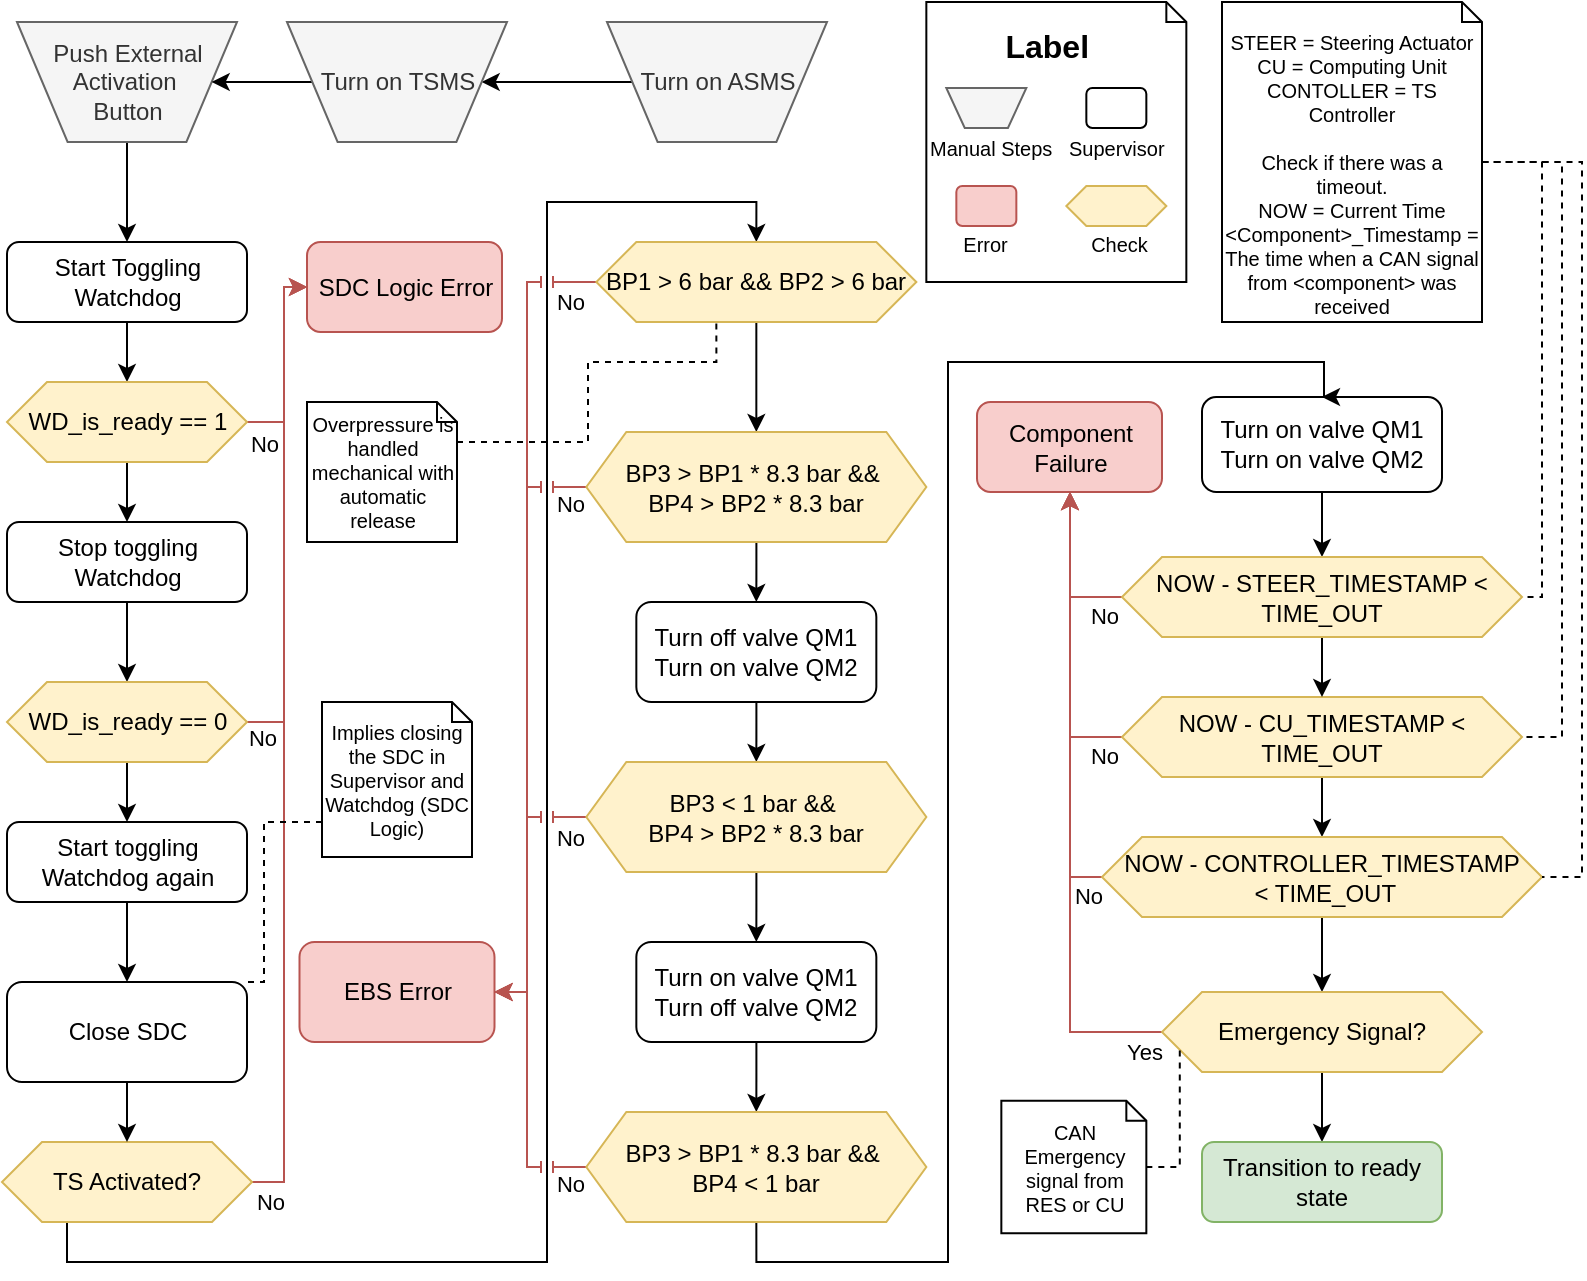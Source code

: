 <mxfile version="24.0.4" type="device">
  <diagram id="C5RBs43oDa-KdzZeNtuy" name="Page-1">
    <mxGraphModel dx="1195" dy="703" grid="1" gridSize="10" guides="1" tooltips="1" connect="1" arrows="1" fold="1" page="1" pageScale="1" pageWidth="827" pageHeight="1169" math="0" shadow="0">
      <root>
        <mxCell id="WIyWlLk6GJQsqaUBKTNV-0" />
        <mxCell id="WIyWlLk6GJQsqaUBKTNV-1" parent="WIyWlLk6GJQsqaUBKTNV-0" />
        <mxCell id="_P-o3jj2x-MagiqrzHoN-36" style="edgeStyle=orthogonalEdgeStyle;rounded=0;orthogonalLoop=1;jettySize=auto;html=1;" parent="WIyWlLk6GJQsqaUBKTNV-1" edge="1">
          <mxGeometry relative="1" as="geometry">
            <mxPoint x="550" y="60.0" as="sourcePoint" />
          </mxGeometry>
        </mxCell>
        <mxCell id="_P-o3jj2x-MagiqrzHoN-37" style="edgeStyle=orthogonalEdgeStyle;rounded=0;orthogonalLoop=1;jettySize=auto;html=1;" parent="WIyWlLk6GJQsqaUBKTNV-1" edge="1">
          <mxGeometry relative="1" as="geometry">
            <mxPoint x="550" y="120" as="sourcePoint" />
          </mxGeometry>
        </mxCell>
        <mxCell id="_P-o3jj2x-MagiqrzHoN-39" style="edgeStyle=orthogonalEdgeStyle;rounded=0;orthogonalLoop=1;jettySize=auto;html=1;" parent="WIyWlLk6GJQsqaUBKTNV-1" edge="1">
          <mxGeometry relative="1" as="geometry">
            <mxPoint x="550" y="275.0" as="sourcePoint" />
          </mxGeometry>
        </mxCell>
        <mxCell id="TlEk8xUyTdZgp2CP_TQV-13" value="&lt;div style=&quot;text-align: center;&quot;&gt;&lt;b&gt;&lt;font style=&quot;font-size: 16px;&quot;&gt;Label&lt;/font&gt;&lt;/b&gt;&lt;/div&gt;&lt;b&gt;&lt;div&gt;&lt;b&gt;&lt;br&gt;&lt;/b&gt;&lt;/div&gt;&lt;div&gt;&lt;b&gt;&lt;br&gt;&lt;/b&gt;&lt;/div&gt;&lt;div&gt;&lt;br&gt;&lt;/div&gt;&lt;/b&gt;Manual Steps&amp;nbsp; &amp;nbsp;Supervisor&lt;div&gt;&lt;br&gt;&lt;/div&gt;&lt;div&gt;&lt;br&gt;&lt;/div&gt;&lt;div&gt;&lt;br&gt;&lt;/div&gt;&lt;div&gt;&amp;nbsp; &amp;nbsp; &amp;nbsp; Error&amp;nbsp; &amp;nbsp; &amp;nbsp; &amp;nbsp; &amp;nbsp; &amp;nbsp; &amp;nbsp; &amp;nbsp;Check&lt;/div&gt;" style="shape=note;size=10;whiteSpace=wrap;html=1;fontSize=10;align=left;" parent="WIyWlLk6GJQsqaUBKTNV-1" vertex="1">
          <mxGeometry x="481.17" y="190" width="130" height="140" as="geometry" />
        </mxCell>
        <mxCell id="TlEk8xUyTdZgp2CP_TQV-12" value="" style="verticalLabelPosition=middle;verticalAlign=middle;html=1;shape=trapezoid;perimeter=trapezoidPerimeter;whiteSpace=wrap;size=0.23;arcSize=10;flipV=1;labelPosition=center;align=center;fillColor=#f5f5f5;fontColor=#333333;strokeColor=#666666;" parent="WIyWlLk6GJQsqaUBKTNV-1" vertex="1">
          <mxGeometry x="491.17" y="233" width="40" height="20" as="geometry" />
        </mxCell>
        <mxCell id="TlEk8xUyTdZgp2CP_TQV-14" value="" style="rounded=1;whiteSpace=wrap;html=1;fontSize=12;glass=0;strokeWidth=1;shadow=0;" parent="WIyWlLk6GJQsqaUBKTNV-1" vertex="1">
          <mxGeometry x="561.17" y="233" width="30" height="20" as="geometry" />
        </mxCell>
        <mxCell id="TlEk8xUyTdZgp2CP_TQV-15" value="" style="shape=hexagon;perimeter=hexagonPerimeter2;whiteSpace=wrap;html=1;fixedSize=1;fillColor=#fff2cc;strokeColor=#d6b656;size=10;" parent="WIyWlLk6GJQsqaUBKTNV-1" vertex="1">
          <mxGeometry x="551.17" y="282" width="50" height="20" as="geometry" />
        </mxCell>
        <mxCell id="TlEk8xUyTdZgp2CP_TQV-16" value="" style="rounded=1;whiteSpace=wrap;html=1;fillColor=#f8cecc;strokeColor=#b85450;" parent="WIyWlLk6GJQsqaUBKTNV-1" vertex="1">
          <mxGeometry x="496.17" y="282" width="30" height="20" as="geometry" />
        </mxCell>
        <mxCell id="TlEk8xUyTdZgp2CP_TQV-65" style="edgeStyle=orthogonalEdgeStyle;rounded=0;orthogonalLoop=1;jettySize=auto;html=1;entryX=0;entryY=0.5;entryDx=0;entryDy=0;fillColor=#f8cecc;strokeColor=#b85450;" parent="WIyWlLk6GJQsqaUBKTNV-1" source="TlEk8xUyTdZgp2CP_TQV-20" target="TlEk8xUyTdZgp2CP_TQV-63" edge="1">
          <mxGeometry relative="1" as="geometry">
            <Array as="points">
              <mxPoint x="160" y="780" />
              <mxPoint x="160" y="333" />
            </Array>
          </mxGeometry>
        </mxCell>
        <mxCell id="TlEk8xUyTdZgp2CP_TQV-130" value="No" style="edgeLabel;html=1;align=center;verticalAlign=middle;resizable=0;points=[];" parent="TlEk8xUyTdZgp2CP_TQV-65" vertex="1" connectable="0">
          <mxGeometry x="-0.965" y="1" relative="1" as="geometry">
            <mxPoint y="11" as="offset" />
          </mxGeometry>
        </mxCell>
        <mxCell id="TlEk8xUyTdZgp2CP_TQV-90" style="edgeStyle=orthogonalEdgeStyle;rounded=0;orthogonalLoop=1;jettySize=auto;html=1;entryX=0.5;entryY=0;entryDx=0;entryDy=0;" parent="WIyWlLk6GJQsqaUBKTNV-1" source="TlEk8xUyTdZgp2CP_TQV-20" target="TlEk8xUyTdZgp2CP_TQV-46" edge="1">
          <mxGeometry relative="1" as="geometry">
            <Array as="points">
              <mxPoint x="51.5" y="820" />
              <mxPoint x="291.5" y="820" />
              <mxPoint x="291.5" y="290" />
              <mxPoint x="396.5" y="290" />
            </Array>
          </mxGeometry>
        </mxCell>
        <mxCell id="TlEk8xUyTdZgp2CP_TQV-20" value="TS Activated?" style="shape=hexagon;perimeter=hexagonPerimeter2;whiteSpace=wrap;html=1;fixedSize=1;fillColor=#fff2cc;strokeColor=#d6b656;" parent="WIyWlLk6GJQsqaUBKTNV-1" vertex="1">
          <mxGeometry x="19" y="760" width="125" height="40" as="geometry" />
        </mxCell>
        <mxCell id="TlEk8xUyTdZgp2CP_TQV-43" style="edgeStyle=orthogonalEdgeStyle;rounded=0;orthogonalLoop=1;jettySize=auto;html=1;" parent="WIyWlLk6GJQsqaUBKTNV-1" source="TlEk8xUyTdZgp2CP_TQV-21" target="TlEk8xUyTdZgp2CP_TQV-20" edge="1">
          <mxGeometry relative="1" as="geometry" />
        </mxCell>
        <mxCell id="TlEk8xUyTdZgp2CP_TQV-21" value="Close SDC" style="rounded=1;whiteSpace=wrap;html=1;" parent="WIyWlLk6GJQsqaUBKTNV-1" vertex="1">
          <mxGeometry x="21.5" y="680" width="120" height="50" as="geometry" />
        </mxCell>
        <mxCell id="TlEk8xUyTdZgp2CP_TQV-22" style="edgeStyle=orthogonalEdgeStyle;rounded=0;orthogonalLoop=1;jettySize=auto;html=1;" parent="WIyWlLk6GJQsqaUBKTNV-1" source="TlEk8xUyTdZgp2CP_TQV-23" target="TlEk8xUyTdZgp2CP_TQV-34" edge="1">
          <mxGeometry relative="1" as="geometry">
            <mxPoint x="81.5" y="380" as="targetPoint" />
          </mxGeometry>
        </mxCell>
        <mxCell id="TlEk8xUyTdZgp2CP_TQV-23" value="Start Toggling Watchdog" style="rounded=1;whiteSpace=wrap;html=1;fontSize=12;glass=0;strokeWidth=1;shadow=0;" parent="WIyWlLk6GJQsqaUBKTNV-1" vertex="1">
          <mxGeometry x="21.5" y="310" width="120" height="40" as="geometry" />
        </mxCell>
        <mxCell id="TlEk8xUyTdZgp2CP_TQV-24" style="edgeStyle=orthogonalEdgeStyle;rounded=0;orthogonalLoop=1;jettySize=auto;html=1;" parent="WIyWlLk6GJQsqaUBKTNV-1" source="TlEk8xUyTdZgp2CP_TQV-34" target="TlEk8xUyTdZgp2CP_TQV-26" edge="1">
          <mxGeometry relative="1" as="geometry">
            <mxPoint x="81.5" y="420" as="sourcePoint" />
          </mxGeometry>
        </mxCell>
        <mxCell id="TlEk8xUyTdZgp2CP_TQV-25" style="edgeStyle=orthogonalEdgeStyle;rounded=0;orthogonalLoop=1;jettySize=auto;html=1;" parent="WIyWlLk6GJQsqaUBKTNV-1" source="TlEk8xUyTdZgp2CP_TQV-26" target="TlEk8xUyTdZgp2CP_TQV-30" edge="1">
          <mxGeometry relative="1" as="geometry">
            <mxPoint x="81.5" y="520" as="targetPoint" />
          </mxGeometry>
        </mxCell>
        <mxCell id="TlEk8xUyTdZgp2CP_TQV-26" value="Stop toggling Watchdog" style="rounded=1;whiteSpace=wrap;html=1;" parent="WIyWlLk6GJQsqaUBKTNV-1" vertex="1">
          <mxGeometry x="21.5" y="450" width="120" height="40" as="geometry" />
        </mxCell>
        <mxCell id="TlEk8xUyTdZgp2CP_TQV-27" style="edgeStyle=orthogonalEdgeStyle;rounded=0;orthogonalLoop=1;jettySize=auto;html=1;" parent="WIyWlLk6GJQsqaUBKTNV-1" source="TlEk8xUyTdZgp2CP_TQV-30" target="TlEk8xUyTdZgp2CP_TQV-31" edge="1">
          <mxGeometry relative="1" as="geometry" />
        </mxCell>
        <mxCell id="TlEk8xUyTdZgp2CP_TQV-67" style="edgeStyle=orthogonalEdgeStyle;rounded=0;orthogonalLoop=1;jettySize=auto;html=1;entryX=0;entryY=0.5;entryDx=0;entryDy=0;fillColor=#f8cecc;strokeColor=#b85450;" parent="WIyWlLk6GJQsqaUBKTNV-1" source="TlEk8xUyTdZgp2CP_TQV-30" target="TlEk8xUyTdZgp2CP_TQV-63" edge="1">
          <mxGeometry relative="1" as="geometry">
            <Array as="points">
              <mxPoint x="160" y="550" />
              <mxPoint x="160" y="333" />
            </Array>
          </mxGeometry>
        </mxCell>
        <mxCell id="TlEk8xUyTdZgp2CP_TQV-129" value="No" style="edgeLabel;html=1;align=center;verticalAlign=middle;resizable=0;points=[];" parent="TlEk8xUyTdZgp2CP_TQV-67" vertex="1" connectable="0">
          <mxGeometry x="-0.942" relative="1" as="geometry">
            <mxPoint y="8" as="offset" />
          </mxGeometry>
        </mxCell>
        <mxCell id="TlEk8xUyTdZgp2CP_TQV-30" value="WD_is_ready == 0" style="shape=hexagon;perimeter=hexagonPerimeter2;whiteSpace=wrap;html=1;fixedSize=1;fillColor=#fff2cc;strokeColor=#d6b656;" parent="WIyWlLk6GJQsqaUBKTNV-1" vertex="1">
          <mxGeometry x="21.5" y="530" width="120" height="40" as="geometry" />
        </mxCell>
        <mxCell id="TlEk8xUyTdZgp2CP_TQV-42" style="edgeStyle=orthogonalEdgeStyle;rounded=0;orthogonalLoop=1;jettySize=auto;html=1;" parent="WIyWlLk6GJQsqaUBKTNV-1" source="TlEk8xUyTdZgp2CP_TQV-31" target="TlEk8xUyTdZgp2CP_TQV-21" edge="1">
          <mxGeometry relative="1" as="geometry" />
        </mxCell>
        <mxCell id="TlEk8xUyTdZgp2CP_TQV-31" value="Start toggling Watchdog again" style="rounded=1;whiteSpace=wrap;html=1;fontSize=12;glass=0;strokeWidth=1;shadow=0;" parent="WIyWlLk6GJQsqaUBKTNV-1" vertex="1">
          <mxGeometry x="21.5" y="600" width="120" height="40" as="geometry" />
        </mxCell>
        <mxCell id="TlEk8xUyTdZgp2CP_TQV-68" style="edgeStyle=orthogonalEdgeStyle;rounded=0;orthogonalLoop=1;jettySize=auto;html=1;entryX=0;entryY=0.5;entryDx=0;entryDy=0;fillColor=#f8cecc;strokeColor=#b85450;" parent="WIyWlLk6GJQsqaUBKTNV-1" source="TlEk8xUyTdZgp2CP_TQV-34" target="TlEk8xUyTdZgp2CP_TQV-63" edge="1">
          <mxGeometry relative="1" as="geometry">
            <Array as="points">
              <mxPoint x="160" y="400" />
              <mxPoint x="160" y="333" />
            </Array>
          </mxGeometry>
        </mxCell>
        <mxCell id="TlEk8xUyTdZgp2CP_TQV-128" value="No" style="edgeLabel;html=1;align=center;verticalAlign=middle;resizable=0;points=[];" parent="TlEk8xUyTdZgp2CP_TQV-68" vertex="1" connectable="0">
          <mxGeometry x="-0.839" relative="1" as="geometry">
            <mxPoint y="11" as="offset" />
          </mxGeometry>
        </mxCell>
        <mxCell id="TlEk8xUyTdZgp2CP_TQV-34" value="WD_is_ready == 1" style="shape=hexagon;perimeter=hexagonPerimeter2;whiteSpace=wrap;html=1;fixedSize=1;fillColor=#fff2cc;strokeColor=#d6b656;" parent="WIyWlLk6GJQsqaUBKTNV-1" vertex="1">
          <mxGeometry x="21.5" y="380" width="120" height="40" as="geometry" />
        </mxCell>
        <mxCell id="TlEk8xUyTdZgp2CP_TQV-35" style="edgeStyle=orthogonalEdgeStyle;rounded=0;orthogonalLoop=1;jettySize=auto;html=1;" parent="WIyWlLk6GJQsqaUBKTNV-1" source="TlEk8xUyTdZgp2CP_TQV-36" target="TlEk8xUyTdZgp2CP_TQV-23" edge="1">
          <mxGeometry relative="1" as="geometry" />
        </mxCell>
        <mxCell id="TlEk8xUyTdZgp2CP_TQV-36" value="Push External Activation&amp;nbsp;&lt;div&gt;Button&lt;/div&gt;" style="verticalLabelPosition=middle;verticalAlign=middle;html=1;shape=trapezoid;perimeter=trapezoidPerimeter;whiteSpace=wrap;size=0.23;arcSize=10;flipV=1;labelPosition=center;align=center;fillColor=#f5f5f5;fontColor=#333333;strokeColor=#666666;" parent="WIyWlLk6GJQsqaUBKTNV-1" vertex="1">
          <mxGeometry x="26.5" y="200" width="110" height="60" as="geometry" />
        </mxCell>
        <mxCell id="TlEk8xUyTdZgp2CP_TQV-39" style="edgeStyle=orthogonalEdgeStyle;rounded=0;orthogonalLoop=1;jettySize=auto;html=1;" parent="WIyWlLk6GJQsqaUBKTNV-1" source="TlEk8xUyTdZgp2CP_TQV-40" target="TlEk8xUyTdZgp2CP_TQV-41" edge="1">
          <mxGeometry relative="1" as="geometry" />
        </mxCell>
        <mxCell id="TlEk8xUyTdZgp2CP_TQV-40" value="Turn on ASMS" style="verticalLabelPosition=middle;verticalAlign=middle;html=1;shape=trapezoid;perimeter=trapezoidPerimeter;whiteSpace=wrap;size=0.23;arcSize=10;flipV=1;labelPosition=center;align=center;fillColor=#f5f5f5;fontColor=#333333;strokeColor=#666666;" parent="WIyWlLk6GJQsqaUBKTNV-1" vertex="1">
          <mxGeometry x="321.5" y="200" width="110" height="60" as="geometry" />
        </mxCell>
        <mxCell id="TlEk8xUyTdZgp2CP_TQV-88" style="edgeStyle=orthogonalEdgeStyle;rounded=0;orthogonalLoop=1;jettySize=auto;html=1;entryX=1;entryY=0.5;entryDx=0;entryDy=0;" parent="WIyWlLk6GJQsqaUBKTNV-1" source="TlEk8xUyTdZgp2CP_TQV-41" target="TlEk8xUyTdZgp2CP_TQV-36" edge="1">
          <mxGeometry relative="1" as="geometry" />
        </mxCell>
        <mxCell id="TlEk8xUyTdZgp2CP_TQV-41" value="Turn on TSMS" style="verticalLabelPosition=middle;verticalAlign=middle;html=1;shape=trapezoid;perimeter=trapezoidPerimeter;whiteSpace=wrap;size=0.23;arcSize=10;flipV=1;labelPosition=center;align=center;fillColor=#f5f5f5;fontColor=#333333;strokeColor=#666666;" parent="WIyWlLk6GJQsqaUBKTNV-1" vertex="1">
          <mxGeometry x="161.5" y="200" width="110" height="60" as="geometry" />
        </mxCell>
        <mxCell id="TlEk8xUyTdZgp2CP_TQV-44" style="edgeStyle=orthogonalEdgeStyle;rounded=0;orthogonalLoop=1;jettySize=auto;html=1;entryX=0.5;entryY=0;entryDx=0;entryDy=0;" parent="WIyWlLk6GJQsqaUBKTNV-1" source="TlEk8xUyTdZgp2CP_TQV-46" target="TlEk8xUyTdZgp2CP_TQV-48" edge="1">
          <mxGeometry relative="1" as="geometry">
            <mxPoint x="396.17" y="380" as="targetPoint" />
            <mxPoint x="396.17" y="350" as="sourcePoint" />
          </mxGeometry>
        </mxCell>
        <mxCell id="TlEk8xUyTdZgp2CP_TQV-69" style="edgeStyle=orthogonalEdgeStyle;rounded=0;orthogonalLoop=1;jettySize=auto;html=1;entryX=1;entryY=0.5;entryDx=0;entryDy=0;fillColor=#f8cecc;strokeColor=#b85450;jumpStyle=line;" parent="WIyWlLk6GJQsqaUBKTNV-1" source="TlEk8xUyTdZgp2CP_TQV-46" target="TlEk8xUyTdZgp2CP_TQV-62" edge="1">
          <mxGeometry relative="1" as="geometry">
            <Array as="points">
              <mxPoint x="281.5" y="330" />
              <mxPoint x="281.5" y="685" />
            </Array>
          </mxGeometry>
        </mxCell>
        <mxCell id="TlEk8xUyTdZgp2CP_TQV-127" value="No" style="edgeLabel;html=1;align=center;verticalAlign=middle;resizable=0;points=[];" parent="TlEk8xUyTdZgp2CP_TQV-69" vertex="1" connectable="0">
          <mxGeometry x="-0.936" y="-1" relative="1" as="geometry">
            <mxPoint y="11" as="offset" />
          </mxGeometry>
        </mxCell>
        <mxCell id="TlEk8xUyTdZgp2CP_TQV-46" value="BP1 &amp;gt; 6 bar &amp;amp;&amp;amp; BP2 &amp;gt; 6 bar" style="shape=hexagon;perimeter=hexagonPerimeter2;whiteSpace=wrap;html=1;fixedSize=1;fillColor=#fff2cc;strokeColor=#d6b656;" parent="WIyWlLk6GJQsqaUBKTNV-1" vertex="1">
          <mxGeometry x="316.17" y="310" width="160" height="40" as="geometry" />
        </mxCell>
        <mxCell id="TlEk8xUyTdZgp2CP_TQV-70" style="edgeStyle=orthogonalEdgeStyle;rounded=0;orthogonalLoop=1;jettySize=auto;html=1;entryX=1;entryY=0.5;entryDx=0;entryDy=0;fillColor=#f8cecc;strokeColor=#b85450;jumpStyle=line;" parent="WIyWlLk6GJQsqaUBKTNV-1" source="TlEk8xUyTdZgp2CP_TQV-48" target="TlEk8xUyTdZgp2CP_TQV-62" edge="1">
          <mxGeometry relative="1" as="geometry">
            <Array as="points">
              <mxPoint x="281.5" y="433" />
              <mxPoint x="281.5" y="685" />
            </Array>
          </mxGeometry>
        </mxCell>
        <mxCell id="TlEk8xUyTdZgp2CP_TQV-126" value="No" style="edgeLabel;html=1;align=center;verticalAlign=middle;resizable=0;points=[];" parent="TlEk8xUyTdZgp2CP_TQV-70" vertex="1" connectable="0">
          <mxGeometry x="-0.946" relative="1" as="geometry">
            <mxPoint y="8" as="offset" />
          </mxGeometry>
        </mxCell>
        <mxCell id="TlEk8xUyTdZgp2CP_TQV-95" style="edgeStyle=orthogonalEdgeStyle;rounded=0;orthogonalLoop=1;jettySize=auto;html=1;entryX=0.5;entryY=0;entryDx=0;entryDy=0;" parent="WIyWlLk6GJQsqaUBKTNV-1" source="TlEk8xUyTdZgp2CP_TQV-48" target="TlEk8xUyTdZgp2CP_TQV-49" edge="1">
          <mxGeometry relative="1" as="geometry" />
        </mxCell>
        <mxCell id="TlEk8xUyTdZgp2CP_TQV-48" value="BP3 &amp;gt; BP1 * 8.3 bar &amp;amp;&amp;amp;&amp;nbsp;&lt;div&gt;BP4 &amp;gt; BP2 * 8.3 bar&lt;/div&gt;" style="shape=hexagon;perimeter=hexagonPerimeter2;whiteSpace=wrap;html=1;fixedSize=1;fillColor=#fff2cc;strokeColor=#d6b656;" parent="WIyWlLk6GJQsqaUBKTNV-1" vertex="1">
          <mxGeometry x="311.17" y="405" width="170" height="55" as="geometry" />
        </mxCell>
        <mxCell id="TlEk8xUyTdZgp2CP_TQV-96" style="edgeStyle=orthogonalEdgeStyle;rounded=0;orthogonalLoop=1;jettySize=auto;html=1;entryX=0.5;entryY=0;entryDx=0;entryDy=0;" parent="WIyWlLk6GJQsqaUBKTNV-1" source="TlEk8xUyTdZgp2CP_TQV-49" target="TlEk8xUyTdZgp2CP_TQV-52" edge="1">
          <mxGeometry relative="1" as="geometry" />
        </mxCell>
        <mxCell id="TlEk8xUyTdZgp2CP_TQV-49" value="Turn off valve QM1&lt;div&gt;Turn on valve QM2&lt;/div&gt;" style="rounded=1;whiteSpace=wrap;html=1;" parent="WIyWlLk6GJQsqaUBKTNV-1" vertex="1">
          <mxGeometry x="336.17" y="490" width="120" height="50" as="geometry" />
        </mxCell>
        <mxCell id="TlEk8xUyTdZgp2CP_TQV-99" style="edgeStyle=orthogonalEdgeStyle;rounded=0;orthogonalLoop=1;jettySize=auto;html=1;entryX=0.5;entryY=0;entryDx=0;entryDy=0;" parent="WIyWlLk6GJQsqaUBKTNV-1" source="TlEk8xUyTdZgp2CP_TQV-50" target="TlEk8xUyTdZgp2CP_TQV-53" edge="1">
          <mxGeometry relative="1" as="geometry" />
        </mxCell>
        <mxCell id="TlEk8xUyTdZgp2CP_TQV-50" value="Turn on valve QM1&lt;div&gt;Turn off valve QM2&lt;/div&gt;" style="rounded=1;whiteSpace=wrap;html=1;" parent="WIyWlLk6GJQsqaUBKTNV-1" vertex="1">
          <mxGeometry x="336.17" y="660" width="120" height="50" as="geometry" />
        </mxCell>
        <mxCell id="TlEk8xUyTdZgp2CP_TQV-78" style="edgeStyle=orthogonalEdgeStyle;rounded=0;orthogonalLoop=1;jettySize=auto;html=1;entryX=0.5;entryY=0;entryDx=0;entryDy=0;" parent="WIyWlLk6GJQsqaUBKTNV-1" source="TlEk8xUyTdZgp2CP_TQV-51" target="TlEk8xUyTdZgp2CP_TQV-61" edge="1">
          <mxGeometry relative="1" as="geometry" />
        </mxCell>
        <mxCell id="TlEk8xUyTdZgp2CP_TQV-51" value="Turn on valve QM1&lt;div&gt;Turn on valve QM2&lt;/div&gt;" style="rounded=1;whiteSpace=wrap;html=1;" parent="WIyWlLk6GJQsqaUBKTNV-1" vertex="1">
          <mxGeometry x="619" y="387.5" width="120" height="47.5" as="geometry" />
        </mxCell>
        <mxCell id="TlEk8xUyTdZgp2CP_TQV-71" style="edgeStyle=orthogonalEdgeStyle;rounded=0;orthogonalLoop=1;jettySize=auto;html=1;entryX=1;entryY=0.5;entryDx=0;entryDy=0;fillColor=#f8cecc;strokeColor=#b85450;jumpStyle=line;" parent="WIyWlLk6GJQsqaUBKTNV-1" source="TlEk8xUyTdZgp2CP_TQV-52" target="TlEk8xUyTdZgp2CP_TQV-62" edge="1">
          <mxGeometry relative="1" as="geometry">
            <Array as="points">
              <mxPoint x="281.5" y="597" />
              <mxPoint x="281.5" y="685" />
            </Array>
          </mxGeometry>
        </mxCell>
        <mxCell id="TlEk8xUyTdZgp2CP_TQV-125" value="No" style="edgeLabel;html=1;align=center;verticalAlign=middle;resizable=0;points=[];" parent="TlEk8xUyTdZgp2CP_TQV-71" vertex="1" connectable="0">
          <mxGeometry x="-0.876" relative="1" as="geometry">
            <mxPoint y="10" as="offset" />
          </mxGeometry>
        </mxCell>
        <mxCell id="TlEk8xUyTdZgp2CP_TQV-98" style="edgeStyle=orthogonalEdgeStyle;rounded=0;orthogonalLoop=1;jettySize=auto;html=1;entryX=0.5;entryY=0;entryDx=0;entryDy=0;" parent="WIyWlLk6GJQsqaUBKTNV-1" source="TlEk8xUyTdZgp2CP_TQV-52" target="TlEk8xUyTdZgp2CP_TQV-50" edge="1">
          <mxGeometry relative="1" as="geometry" />
        </mxCell>
        <mxCell id="TlEk8xUyTdZgp2CP_TQV-52" value="BP3 &amp;lt; 1 bar &amp;amp;&amp;amp;&amp;nbsp;&lt;div&gt;BP4 &amp;gt; BP2 * 8.3 bar&lt;/div&gt;" style="shape=hexagon;perimeter=hexagonPerimeter2;whiteSpace=wrap;html=1;fixedSize=1;fillColor=#fff2cc;strokeColor=#d6b656;" parent="WIyWlLk6GJQsqaUBKTNV-1" vertex="1">
          <mxGeometry x="311.17" y="570" width="170" height="55" as="geometry" />
        </mxCell>
        <mxCell id="TlEk8xUyTdZgp2CP_TQV-73" style="edgeStyle=orthogonalEdgeStyle;rounded=0;orthogonalLoop=1;jettySize=auto;html=1;entryX=1;entryY=0.5;entryDx=0;entryDy=0;fillColor=#f8cecc;strokeColor=#b85450;jumpStyle=line;" parent="WIyWlLk6GJQsqaUBKTNV-1" source="TlEk8xUyTdZgp2CP_TQV-53" target="TlEk8xUyTdZgp2CP_TQV-62" edge="1">
          <mxGeometry relative="1" as="geometry">
            <Array as="points">
              <mxPoint x="281.5" y="773" />
              <mxPoint x="281.5" y="685" />
            </Array>
          </mxGeometry>
        </mxCell>
        <mxCell id="TlEk8xUyTdZgp2CP_TQV-124" value="No" style="edgeLabel;html=1;align=center;verticalAlign=middle;resizable=0;points=[];" parent="TlEk8xUyTdZgp2CP_TQV-73" vertex="1" connectable="0">
          <mxGeometry x="-0.875" y="1" relative="1" as="geometry">
            <mxPoint y="7" as="offset" />
          </mxGeometry>
        </mxCell>
        <mxCell id="TlEk8xUyTdZgp2CP_TQV-94" style="edgeStyle=orthogonalEdgeStyle;rounded=0;orthogonalLoop=1;jettySize=auto;html=1;entryX=0.5;entryY=0;entryDx=0;entryDy=0;exitX=0.5;exitY=1;exitDx=0;exitDy=0;" parent="WIyWlLk6GJQsqaUBKTNV-1" source="TlEk8xUyTdZgp2CP_TQV-53" target="TlEk8xUyTdZgp2CP_TQV-51" edge="1">
          <mxGeometry relative="1" as="geometry">
            <Array as="points">
              <mxPoint x="396" y="820" />
              <mxPoint x="492" y="820" />
              <mxPoint x="492" y="370" />
              <mxPoint x="680" y="370" />
              <mxPoint x="680" y="388" />
            </Array>
          </mxGeometry>
        </mxCell>
        <mxCell id="TlEk8xUyTdZgp2CP_TQV-53" value="BP3 &amp;gt; BP1 * 8.3 bar &amp;amp;&amp;amp;&amp;nbsp;&lt;div&gt;BP4 &amp;lt; 1 bar&lt;/div&gt;" style="shape=hexagon;perimeter=hexagonPerimeter2;whiteSpace=wrap;html=1;fixedSize=1;fillColor=#fff2cc;strokeColor=#d6b656;" parent="WIyWlLk6GJQsqaUBKTNV-1" vertex="1">
          <mxGeometry x="311.17" y="745" width="170" height="55" as="geometry" />
        </mxCell>
        <mxCell id="TlEk8xUyTdZgp2CP_TQV-54" style="edgeStyle=orthogonalEdgeStyle;rounded=0;orthogonalLoop=1;jettySize=auto;html=1;" parent="WIyWlLk6GJQsqaUBKTNV-1" source="TlEk8xUyTdZgp2CP_TQV-56" target="TlEk8xUyTdZgp2CP_TQV-58" edge="1">
          <mxGeometry relative="1" as="geometry">
            <mxPoint x="620.5" y="717.5" as="sourcePoint" />
            <mxPoint x="620.5" y="757.5" as="targetPoint" />
          </mxGeometry>
        </mxCell>
        <mxCell id="TlEk8xUyTdZgp2CP_TQV-85" style="edgeStyle=orthogonalEdgeStyle;rounded=0;orthogonalLoop=1;jettySize=auto;html=1;entryX=0.5;entryY=1;entryDx=0;entryDy=0;exitX=0;exitY=0.5;exitDx=0;exitDy=0;fillColor=#f8cecc;strokeColor=#b85450;" parent="WIyWlLk6GJQsqaUBKTNV-1" source="TlEk8xUyTdZgp2CP_TQV-56" target="TlEk8xUyTdZgp2CP_TQV-64" edge="1">
          <mxGeometry relative="1" as="geometry">
            <Array as="points">
              <mxPoint x="553" y="558" />
              <mxPoint x="553" y="435" />
            </Array>
          </mxGeometry>
        </mxCell>
        <mxCell id="TlEk8xUyTdZgp2CP_TQV-120" value="No" style="edgeLabel;html=1;align=center;verticalAlign=middle;resizable=0;points=[];" parent="TlEk8xUyTdZgp2CP_TQV-85" vertex="1" connectable="0">
          <mxGeometry x="-0.834" relative="1" as="geometry">
            <mxPoint x="3" y="9" as="offset" />
          </mxGeometry>
        </mxCell>
        <mxCell id="TlEk8xUyTdZgp2CP_TQV-56" value="NOW - CU_TIMESTAMP &amp;lt; TIME_OUT" style="shape=hexagon;perimeter=hexagonPerimeter2;whiteSpace=wrap;html=1;fixedSize=1;fillColor=#fff2cc;strokeColor=#d6b656;" parent="WIyWlLk6GJQsqaUBKTNV-1" vertex="1">
          <mxGeometry x="579" y="537.5" width="200" height="40" as="geometry" />
        </mxCell>
        <mxCell id="TlEk8xUyTdZgp2CP_TQV-80" style="edgeStyle=orthogonalEdgeStyle;rounded=0;orthogonalLoop=1;jettySize=auto;html=1;entryX=0.5;entryY=0;entryDx=0;entryDy=0;" parent="WIyWlLk6GJQsqaUBKTNV-1" source="TlEk8xUyTdZgp2CP_TQV-58" target="TlEk8xUyTdZgp2CP_TQV-79" edge="1">
          <mxGeometry relative="1" as="geometry" />
        </mxCell>
        <mxCell id="TlEk8xUyTdZgp2CP_TQV-86" style="edgeStyle=orthogonalEdgeStyle;rounded=0;orthogonalLoop=1;jettySize=auto;html=1;entryX=0.5;entryY=1;entryDx=0;entryDy=0;exitX=0;exitY=0.5;exitDx=0;exitDy=0;fillColor=#f8cecc;strokeColor=#b85450;" parent="WIyWlLk6GJQsqaUBKTNV-1" source="TlEk8xUyTdZgp2CP_TQV-58" target="TlEk8xUyTdZgp2CP_TQV-64" edge="1">
          <mxGeometry relative="1" as="geometry">
            <Array as="points">
              <mxPoint x="553" y="628" />
              <mxPoint x="553" y="435" />
            </Array>
          </mxGeometry>
        </mxCell>
        <mxCell id="TlEk8xUyTdZgp2CP_TQV-121" value="No" style="edgeLabel;html=1;align=center;verticalAlign=middle;resizable=0;points=[];" parent="TlEk8xUyTdZgp2CP_TQV-86" vertex="1" connectable="0">
          <mxGeometry x="-0.927" relative="1" as="geometry">
            <mxPoint y="9" as="offset" />
          </mxGeometry>
        </mxCell>
        <mxCell id="TlEk8xUyTdZgp2CP_TQV-58" value="NOW - CONTROLLER_TIMESTAMP&lt;div&gt;&amp;nbsp;&amp;lt; TIME_OUT&lt;/div&gt;" style="shape=hexagon;perimeter=hexagonPerimeter2;whiteSpace=wrap;html=1;fixedSize=1;fillColor=#fff2cc;strokeColor=#d6b656;" parent="WIyWlLk6GJQsqaUBKTNV-1" vertex="1">
          <mxGeometry x="569" y="607.5" width="220" height="40" as="geometry" />
        </mxCell>
        <mxCell id="TlEk8xUyTdZgp2CP_TQV-59" style="edgeStyle=orthogonalEdgeStyle;rounded=0;orthogonalLoop=1;jettySize=auto;html=1;" parent="WIyWlLk6GJQsqaUBKTNV-1" source="TlEk8xUyTdZgp2CP_TQV-61" target="TlEk8xUyTdZgp2CP_TQV-56" edge="1">
          <mxGeometry relative="1" as="geometry" />
        </mxCell>
        <mxCell id="TlEk8xUyTdZgp2CP_TQV-84" style="edgeStyle=orthogonalEdgeStyle;rounded=0;orthogonalLoop=1;jettySize=auto;html=1;entryX=0.5;entryY=1;entryDx=0;entryDy=0;exitX=0;exitY=0.5;exitDx=0;exitDy=0;fillColor=#f8cecc;strokeColor=#b85450;" parent="WIyWlLk6GJQsqaUBKTNV-1" source="TlEk8xUyTdZgp2CP_TQV-61" target="TlEk8xUyTdZgp2CP_TQV-64" edge="1">
          <mxGeometry relative="1" as="geometry">
            <Array as="points">
              <mxPoint x="553" y="488" />
              <mxPoint x="553" y="435" />
            </Array>
          </mxGeometry>
        </mxCell>
        <mxCell id="TlEk8xUyTdZgp2CP_TQV-119" value="No" style="edgeLabel;html=1;align=center;verticalAlign=middle;resizable=0;points=[];" parent="TlEk8xUyTdZgp2CP_TQV-84" vertex="1" connectable="0">
          <mxGeometry x="-0.771" y="1" relative="1" as="geometry">
            <mxPoint y="8" as="offset" />
          </mxGeometry>
        </mxCell>
        <mxCell id="TlEk8xUyTdZgp2CP_TQV-61" value="NOW - STEER_TIMESTAMP &amp;lt; TIME_OUT" style="shape=hexagon;perimeter=hexagonPerimeter2;whiteSpace=wrap;html=1;fixedSize=1;fillColor=#fff2cc;strokeColor=#d6b656;" parent="WIyWlLk6GJQsqaUBKTNV-1" vertex="1">
          <mxGeometry x="579" y="467.5" width="200" height="40" as="geometry" />
        </mxCell>
        <mxCell id="TlEk8xUyTdZgp2CP_TQV-62" value="EBS Error" style="rounded=1;whiteSpace=wrap;html=1;fillColor=#f8cecc;strokeColor=#b85450;" parent="WIyWlLk6GJQsqaUBKTNV-1" vertex="1">
          <mxGeometry x="167.75" y="660" width="97.5" height="50" as="geometry" />
        </mxCell>
        <mxCell id="TlEk8xUyTdZgp2CP_TQV-63" value="SDC Logic Error" style="rounded=1;whiteSpace=wrap;html=1;fillColor=#f8cecc;strokeColor=#b85450;" parent="WIyWlLk6GJQsqaUBKTNV-1" vertex="1">
          <mxGeometry x="171.5" y="310" width="97.5" height="45" as="geometry" />
        </mxCell>
        <mxCell id="TlEk8xUyTdZgp2CP_TQV-64" value="Component Failure" style="rounded=1;whiteSpace=wrap;html=1;fillColor=#f8cecc;strokeColor=#b85450;" parent="WIyWlLk6GJQsqaUBKTNV-1" vertex="1">
          <mxGeometry x="506.5" y="390" width="92.5" height="45" as="geometry" />
        </mxCell>
        <mxCell id="TlEk8xUyTdZgp2CP_TQV-82" style="edgeStyle=orthogonalEdgeStyle;rounded=0;orthogonalLoop=1;jettySize=auto;html=1;entryX=0.5;entryY=0;entryDx=0;entryDy=0;" parent="WIyWlLk6GJQsqaUBKTNV-1" source="TlEk8xUyTdZgp2CP_TQV-79" target="TlEk8xUyTdZgp2CP_TQV-81" edge="1">
          <mxGeometry relative="1" as="geometry" />
        </mxCell>
        <mxCell id="TlEk8xUyTdZgp2CP_TQV-93" style="edgeStyle=orthogonalEdgeStyle;rounded=0;orthogonalLoop=1;jettySize=auto;html=1;entryX=0.5;entryY=1;entryDx=0;entryDy=0;exitX=0;exitY=0.5;exitDx=0;exitDy=0;fillColor=#f8cecc;strokeColor=#b85450;" parent="WIyWlLk6GJQsqaUBKTNV-1" source="TlEk8xUyTdZgp2CP_TQV-79" target="TlEk8xUyTdZgp2CP_TQV-64" edge="1">
          <mxGeometry relative="1" as="geometry">
            <Array as="points">
              <mxPoint x="553" y="705" />
              <mxPoint x="553" y="435" />
            </Array>
          </mxGeometry>
        </mxCell>
        <mxCell id="TlEk8xUyTdZgp2CP_TQV-122" value="Yes" style="edgeLabel;html=1;align=center;verticalAlign=middle;resizable=0;points=[];" parent="TlEk8xUyTdZgp2CP_TQV-93" vertex="1" connectable="0">
          <mxGeometry x="-0.878" y="2" relative="1" as="geometry">
            <mxPoint x="10" y="8" as="offset" />
          </mxGeometry>
        </mxCell>
        <mxCell id="TlEk8xUyTdZgp2CP_TQV-79" value="Emergency Signal?" style="shape=hexagon;perimeter=hexagonPerimeter2;whiteSpace=wrap;html=1;fixedSize=1;fillColor=#fff2cc;strokeColor=#d6b656;" parent="WIyWlLk6GJQsqaUBKTNV-1" vertex="1">
          <mxGeometry x="599" y="685" width="160" height="40" as="geometry" />
        </mxCell>
        <mxCell id="TlEk8xUyTdZgp2CP_TQV-81" value="Transition to ready state" style="rounded=1;whiteSpace=wrap;html=1;fillColor=#d5e8d4;strokeColor=#82b366;" parent="WIyWlLk6GJQsqaUBKTNV-1" vertex="1">
          <mxGeometry x="619" y="760" width="120" height="40" as="geometry" />
        </mxCell>
        <mxCell id="TlEk8xUyTdZgp2CP_TQV-105" style="edgeStyle=orthogonalEdgeStyle;rounded=0;orthogonalLoop=1;jettySize=auto;html=1;entryX=1;entryY=0.5;entryDx=0;entryDy=0;exitX=0.998;exitY=0.5;exitDx=0;exitDy=0;exitPerimeter=0;endArrow=none;endFill=0;dashed=1;" parent="WIyWlLk6GJQsqaUBKTNV-1" source="TlEk8xUyTdZgp2CP_TQV-101" target="TlEk8xUyTdZgp2CP_TQV-61" edge="1">
          <mxGeometry relative="1" as="geometry">
            <Array as="points">
              <mxPoint x="789" y="270" />
              <mxPoint x="789" y="488" />
            </Array>
          </mxGeometry>
        </mxCell>
        <mxCell id="TlEk8xUyTdZgp2CP_TQV-106" style="edgeStyle=orthogonalEdgeStyle;rounded=0;orthogonalLoop=1;jettySize=auto;html=1;entryX=1;entryY=0.5;entryDx=0;entryDy=0;exitX=1.002;exitY=0.5;exitDx=0;exitDy=0;exitPerimeter=0;endArrow=none;endFill=0;dashed=1;" parent="WIyWlLk6GJQsqaUBKTNV-1" source="TlEk8xUyTdZgp2CP_TQV-101" target="TlEk8xUyTdZgp2CP_TQV-56" edge="1">
          <mxGeometry relative="1" as="geometry">
            <Array as="points">
              <mxPoint x="799" y="270" />
              <mxPoint x="799" y="558" />
            </Array>
          </mxGeometry>
        </mxCell>
        <mxCell id="TlEk8xUyTdZgp2CP_TQV-107" style="edgeStyle=orthogonalEdgeStyle;rounded=0;orthogonalLoop=1;jettySize=auto;html=1;entryX=1;entryY=0.5;entryDx=0;entryDy=0;exitX=1.002;exitY=0.5;exitDx=0;exitDy=0;exitPerimeter=0;endArrow=none;endFill=0;dashed=1;" parent="WIyWlLk6GJQsqaUBKTNV-1" source="TlEk8xUyTdZgp2CP_TQV-101" target="TlEk8xUyTdZgp2CP_TQV-58" edge="1">
          <mxGeometry relative="1" as="geometry">
            <Array as="points">
              <mxPoint x="809" y="270" />
              <mxPoint x="809" y="628" />
            </Array>
          </mxGeometry>
        </mxCell>
        <mxCell id="TlEk8xUyTdZgp2CP_TQV-101" value="&lt;div&gt;&lt;br&gt;&lt;/div&gt;&lt;div&gt;&lt;div&gt;&lt;div&gt;&lt;span style=&quot;background-color: initial;&quot;&gt;STEER = Steering Actuator&lt;/span&gt;&lt;/div&gt;&lt;div&gt;CU = Computing Unit&lt;/div&gt;&lt;div&gt;CONTOLLER = TS Controller&lt;/div&gt;&lt;div&gt;&lt;br&gt;&lt;/div&gt;&lt;/div&gt;&lt;div&gt;Check if there was a timeout.&lt;br&gt;&lt;/div&gt;&lt;div&gt;NOW = Current Time&lt;/div&gt;&lt;div&gt;&amp;lt;Component&amp;gt;_Timestamp = The time when a CAN signal from &amp;lt;component&amp;gt; was received&lt;/div&gt;&lt;/div&gt;" style="shape=note;size=10;whiteSpace=wrap;html=1;fontSize=10;" parent="WIyWlLk6GJQsqaUBKTNV-1" vertex="1">
          <mxGeometry x="629" y="190" width="130" height="160" as="geometry" />
        </mxCell>
        <mxCell id="TlEk8xUyTdZgp2CP_TQV-117" style="edgeStyle=orthogonalEdgeStyle;rounded=0;orthogonalLoop=1;jettySize=auto;html=1;entryX=0;entryY=0.75;entryDx=0;entryDy=0;dashed=1;endArrow=none;endFill=0;" parent="WIyWlLk6GJQsqaUBKTNV-1" source="TlEk8xUyTdZgp2CP_TQV-109" target="TlEk8xUyTdZgp2CP_TQV-79" edge="1">
          <mxGeometry relative="1" as="geometry">
            <Array as="points">
              <mxPoint x="608" y="773" />
            </Array>
          </mxGeometry>
        </mxCell>
        <mxCell id="TlEk8xUyTdZgp2CP_TQV-109" value="CAN Emergency signal from RES or CU" style="shape=note;size=10;whiteSpace=wrap;html=1;fontSize=10;" parent="WIyWlLk6GJQsqaUBKTNV-1" vertex="1">
          <mxGeometry x="518.67" y="739.38" width="72.5" height="66.25" as="geometry" />
        </mxCell>
        <mxCell id="TlEk8xUyTdZgp2CP_TQV-112" style="edgeStyle=orthogonalEdgeStyle;rounded=0;orthogonalLoop=1;jettySize=auto;html=1;entryX=0.375;entryY=1;entryDx=0;entryDy=0;dashed=1;endArrow=none;endFill=0;" parent="WIyWlLk6GJQsqaUBKTNV-1" source="TlEk8xUyTdZgp2CP_TQV-111" target="TlEk8xUyTdZgp2CP_TQV-46" edge="1">
          <mxGeometry relative="1" as="geometry">
            <Array as="points">
              <mxPoint x="312" y="410" />
              <mxPoint x="312" y="370" />
              <mxPoint x="376" y="370" />
            </Array>
          </mxGeometry>
        </mxCell>
        <mxCell id="TlEk8xUyTdZgp2CP_TQV-111" value="Overpressure is handled mechanical with automatic release" style="shape=note;size=10;whiteSpace=wrap;html=1;fontSize=10;" parent="WIyWlLk6GJQsqaUBKTNV-1" vertex="1">
          <mxGeometry x="171.5" y="390" width="75" height="70" as="geometry" />
        </mxCell>
        <mxCell id="TlEk8xUyTdZgp2CP_TQV-114" style="edgeStyle=orthogonalEdgeStyle;rounded=0;orthogonalLoop=1;jettySize=auto;html=1;entryX=1;entryY=0;entryDx=0;entryDy=0;dashed=1;endArrow=none;endFill=0;" parent="WIyWlLk6GJQsqaUBKTNV-1" source="TlEk8xUyTdZgp2CP_TQV-113" target="TlEk8xUyTdZgp2CP_TQV-21" edge="1">
          <mxGeometry relative="1" as="geometry">
            <Array as="points">
              <mxPoint x="150" y="600" />
              <mxPoint x="150" y="680" />
            </Array>
          </mxGeometry>
        </mxCell>
        <mxCell id="TlEk8xUyTdZgp2CP_TQV-113" value="Implies closing the SDC in Supervisor and Watchdog (SDC Logic)" style="shape=note;size=10;whiteSpace=wrap;html=1;fontSize=10;" parent="WIyWlLk6GJQsqaUBKTNV-1" vertex="1">
          <mxGeometry x="179" y="540" width="75" height="77.5" as="geometry" />
        </mxCell>
      </root>
    </mxGraphModel>
  </diagram>
</mxfile>
